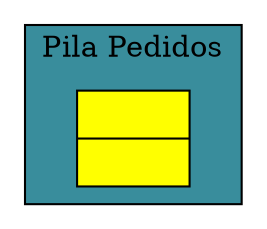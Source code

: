 digraph L{
node [shape=box fillcolor="#FFEDBB" style = filled]
subgraph cluster_p{
label="Pila Pedidos"
bgcolor = "#398D9C"
Columna[shape=record label = "{|}", fillcolor=yellow];
}
}